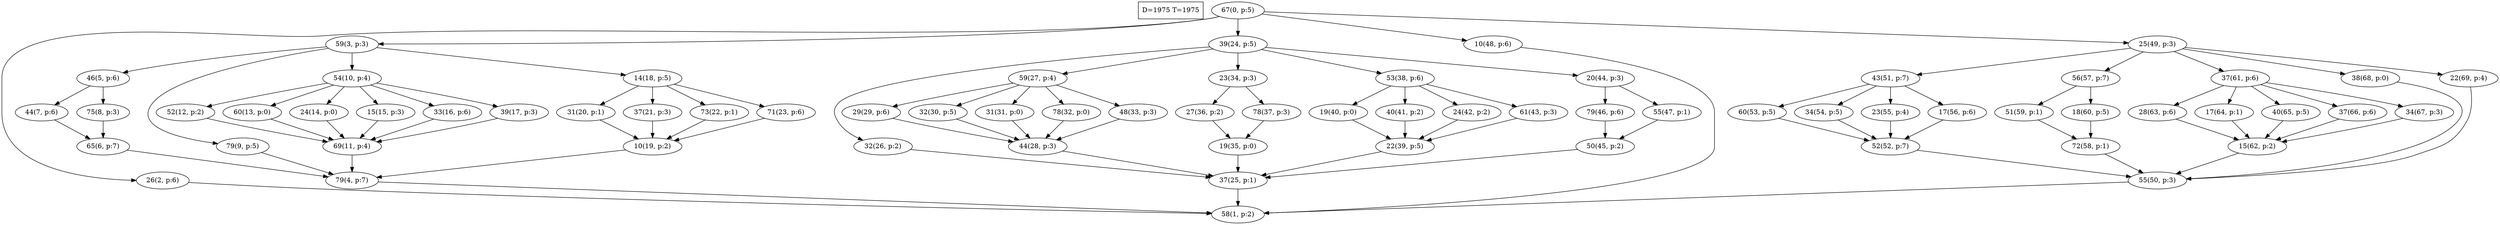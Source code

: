 digraph Task {
i [shape=box, label="D=1975 T=1975"]; 
0 [label="67(0, p:5)"];
1 [label="58(1, p:2)"];
2 [label="26(2, p:6)"];
3 [label="59(3, p:3)"];
4 [label="79(4, p:7)"];
5 [label="46(5, p:6)"];
6 [label="65(6, p:7)"];
7 [label="44(7, p:6)"];
8 [label="75(8, p:3)"];
9 [label="79(9, p:5)"];
10 [label="54(10, p:4)"];
11 [label="69(11, p:4)"];
12 [label="52(12, p:2)"];
13 [label="60(13, p:0)"];
14 [label="24(14, p:0)"];
15 [label="15(15, p:3)"];
16 [label="33(16, p:6)"];
17 [label="39(17, p:3)"];
18 [label="14(18, p:5)"];
19 [label="10(19, p:2)"];
20 [label="31(20, p:1)"];
21 [label="37(21, p:3)"];
22 [label="73(22, p:1)"];
23 [label="71(23, p:6)"];
24 [label="39(24, p:5)"];
25 [label="37(25, p:1)"];
26 [label="32(26, p:2)"];
27 [label="59(27, p:4)"];
28 [label="44(28, p:3)"];
29 [label="29(29, p:6)"];
30 [label="32(30, p:5)"];
31 [label="31(31, p:0)"];
32 [label="78(32, p:0)"];
33 [label="48(33, p:3)"];
34 [label="23(34, p:3)"];
35 [label="19(35, p:0)"];
36 [label="27(36, p:2)"];
37 [label="78(37, p:3)"];
38 [label="53(38, p:6)"];
39 [label="22(39, p:5)"];
40 [label="19(40, p:0)"];
41 [label="40(41, p:2)"];
42 [label="24(42, p:2)"];
43 [label="61(43, p:3)"];
44 [label="20(44, p:3)"];
45 [label="50(45, p:2)"];
46 [label="79(46, p:6)"];
47 [label="55(47, p:1)"];
48 [label="10(48, p:6)"];
49 [label="25(49, p:3)"];
50 [label="55(50, p:3)"];
51 [label="43(51, p:7)"];
52 [label="52(52, p:7)"];
53 [label="60(53, p:5)"];
54 [label="34(54, p:5)"];
55 [label="23(55, p:4)"];
56 [label="17(56, p:6)"];
57 [label="56(57, p:7)"];
58 [label="72(58, p:1)"];
59 [label="51(59, p:1)"];
60 [label="18(60, p:5)"];
61 [label="37(61, p:6)"];
62 [label="15(62, p:2)"];
63 [label="28(63, p:6)"];
64 [label="17(64, p:1)"];
65 [label="40(65, p:5)"];
66 [label="37(66, p:6)"];
67 [label="34(67, p:3)"];
68 [label="38(68, p:0)"];
69 [label="22(69, p:4)"];
0 -> 2;
0 -> 3;
0 -> 24;
0 -> 48;
0 -> 49;
2 -> 1;
3 -> 5;
3 -> 9;
3 -> 10;
3 -> 18;
4 -> 1;
5 -> 7;
5 -> 8;
6 -> 4;
7 -> 6;
8 -> 6;
9 -> 4;
10 -> 12;
10 -> 13;
10 -> 14;
10 -> 15;
10 -> 16;
10 -> 17;
11 -> 4;
12 -> 11;
13 -> 11;
14 -> 11;
15 -> 11;
16 -> 11;
17 -> 11;
18 -> 20;
18 -> 21;
18 -> 22;
18 -> 23;
19 -> 4;
20 -> 19;
21 -> 19;
22 -> 19;
23 -> 19;
24 -> 26;
24 -> 27;
24 -> 34;
24 -> 38;
24 -> 44;
25 -> 1;
26 -> 25;
27 -> 29;
27 -> 30;
27 -> 31;
27 -> 32;
27 -> 33;
28 -> 25;
29 -> 28;
30 -> 28;
31 -> 28;
32 -> 28;
33 -> 28;
34 -> 36;
34 -> 37;
35 -> 25;
36 -> 35;
37 -> 35;
38 -> 40;
38 -> 41;
38 -> 42;
38 -> 43;
39 -> 25;
40 -> 39;
41 -> 39;
42 -> 39;
43 -> 39;
44 -> 46;
44 -> 47;
45 -> 25;
46 -> 45;
47 -> 45;
48 -> 1;
49 -> 51;
49 -> 57;
49 -> 61;
49 -> 68;
49 -> 69;
50 -> 1;
51 -> 53;
51 -> 54;
51 -> 55;
51 -> 56;
52 -> 50;
53 -> 52;
54 -> 52;
55 -> 52;
56 -> 52;
57 -> 59;
57 -> 60;
58 -> 50;
59 -> 58;
60 -> 58;
61 -> 63;
61 -> 64;
61 -> 65;
61 -> 66;
61 -> 67;
62 -> 50;
63 -> 62;
64 -> 62;
65 -> 62;
66 -> 62;
67 -> 62;
68 -> 50;
69 -> 50;
}